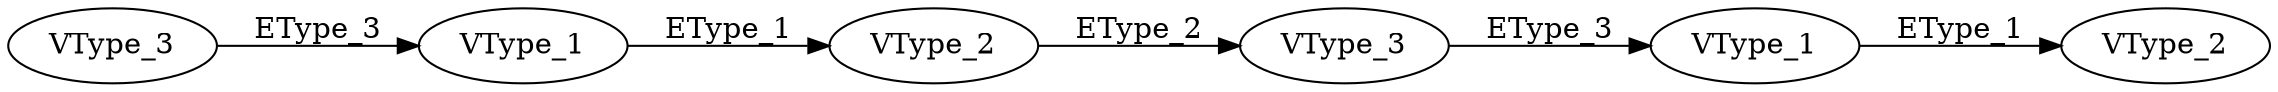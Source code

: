 digraph N3_M3_k5_view2 {
 rankdir="LR";
 1 [label="VType_3"];
 2 [label="VType_1"];
 3 [label="VType_2"];
 4 [label="VType_3"];
 5 [label="VType_1"];
 6 [label="VType_2"];

 1 -> 2 [label="EType_3"];
 2 -> 3 [label="EType_1"];
 3 -> 4 [label="EType_2"];
 4 -> 5 [label="EType_3"];
 5 -> 6 [label="EType_1"];
}
